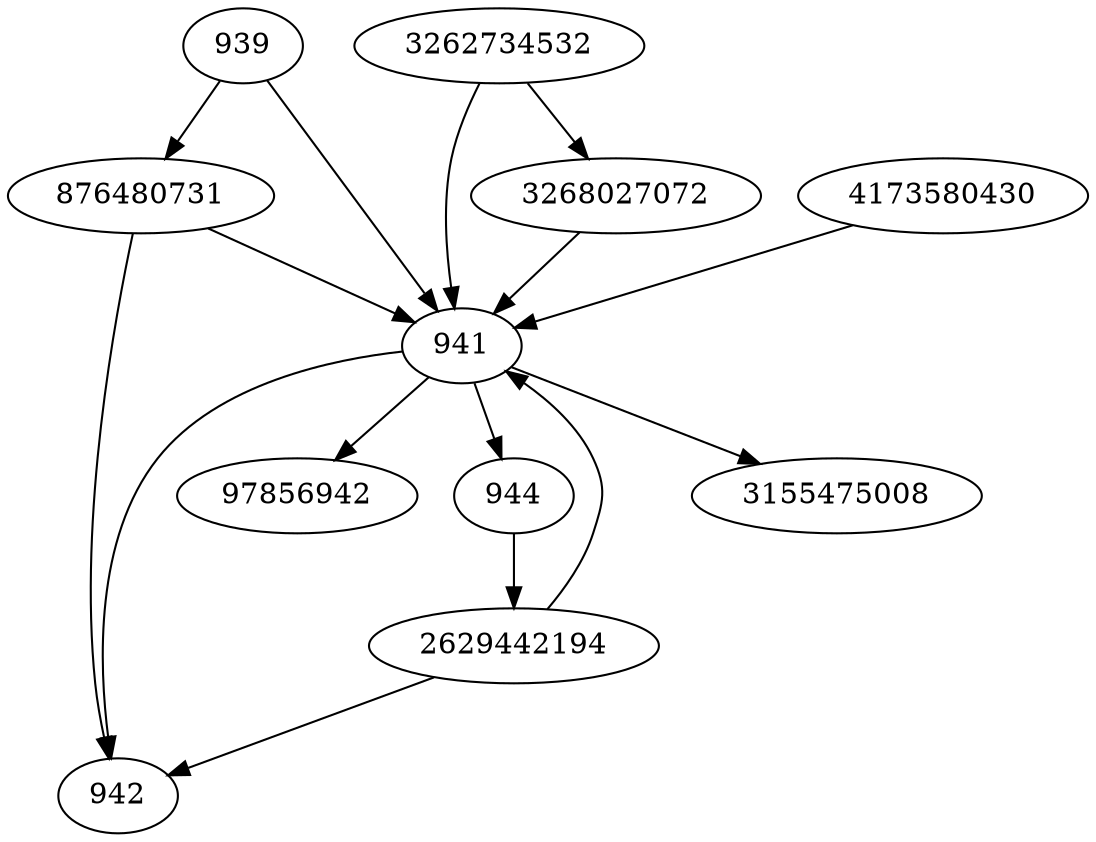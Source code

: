 strict digraph  {
3268027072;
3155475008;
3262734532;
939;
941;
4173580430;
942;
97856942;
944;
2629442194;
876480731;
3268027072 -> 941;
3262734532 -> 941;
3262734532 -> 3268027072;
939 -> 876480731;
939 -> 941;
941 -> 942;
941 -> 3155475008;
941 -> 97856942;
941 -> 944;
4173580430 -> 941;
944 -> 2629442194;
2629442194 -> 942;
2629442194 -> 941;
876480731 -> 941;
876480731 -> 942;
}
